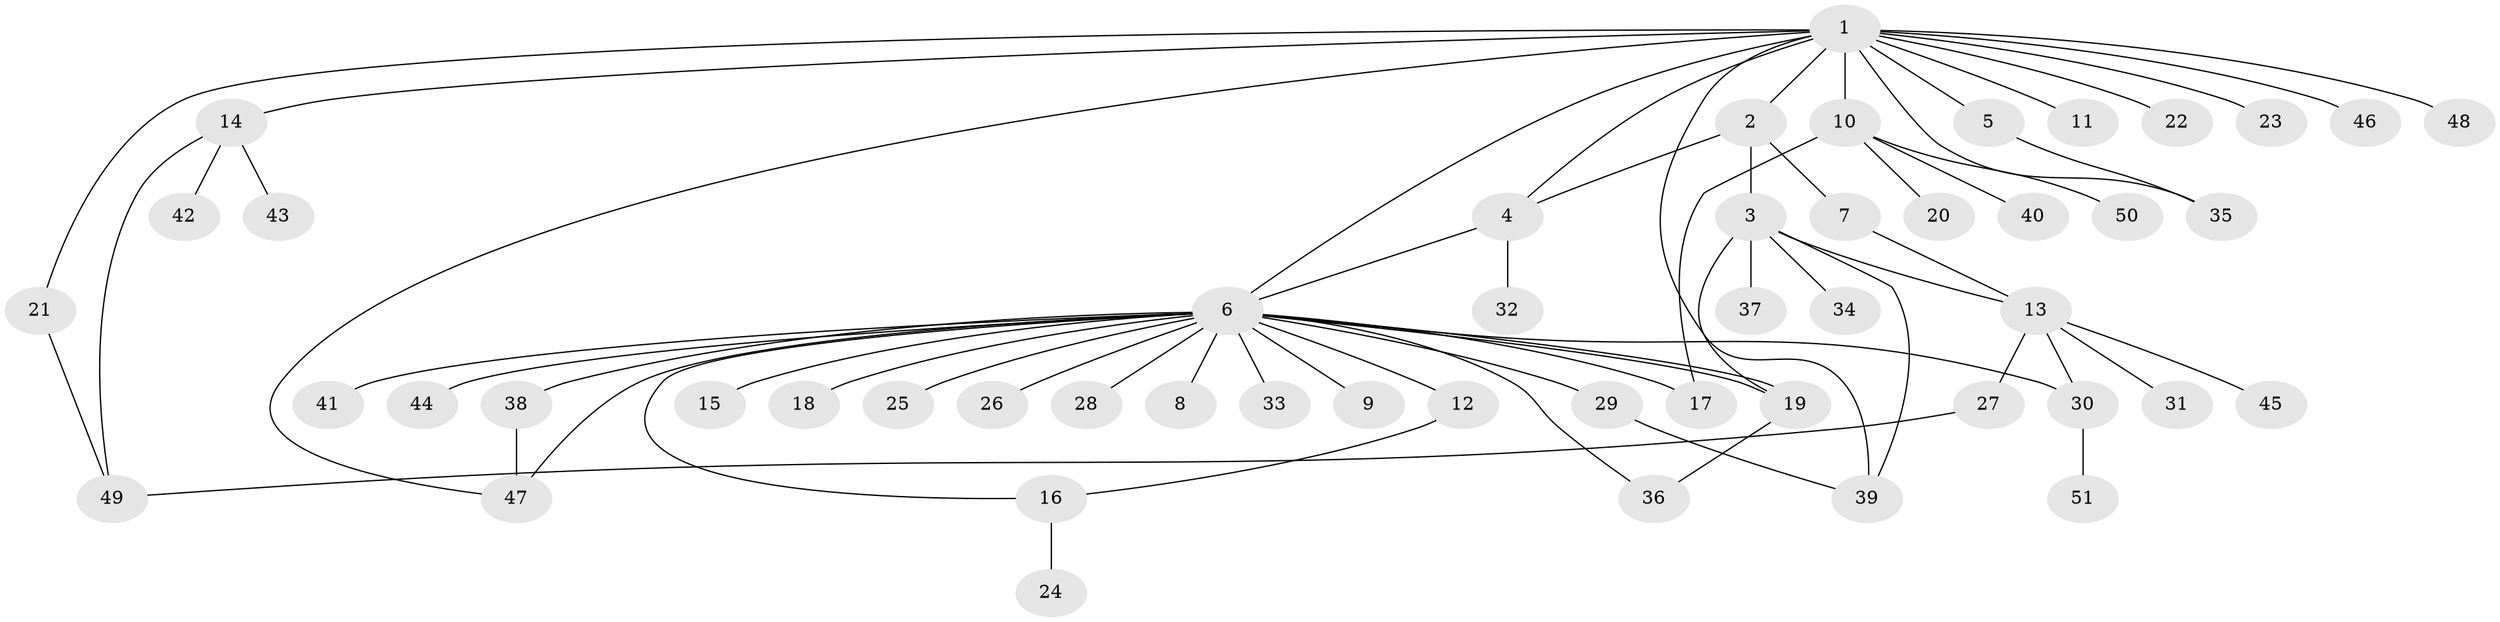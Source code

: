 // Generated by graph-tools (version 1.1) at 2025/11/02/27/25 16:11:12]
// undirected, 51 vertices, 66 edges
graph export_dot {
graph [start="1"]
  node [color=gray90,style=filled];
  1;
  2;
  3;
  4;
  5;
  6;
  7;
  8;
  9;
  10;
  11;
  12;
  13;
  14;
  15;
  16;
  17;
  18;
  19;
  20;
  21;
  22;
  23;
  24;
  25;
  26;
  27;
  28;
  29;
  30;
  31;
  32;
  33;
  34;
  35;
  36;
  37;
  38;
  39;
  40;
  41;
  42;
  43;
  44;
  45;
  46;
  47;
  48;
  49;
  50;
  51;
  1 -- 2;
  1 -- 4;
  1 -- 5;
  1 -- 6;
  1 -- 10;
  1 -- 11;
  1 -- 14;
  1 -- 21;
  1 -- 22;
  1 -- 23;
  1 -- 35;
  1 -- 39;
  1 -- 46;
  1 -- 47;
  1 -- 48;
  2 -- 3;
  2 -- 4;
  2 -- 7;
  3 -- 13;
  3 -- 19;
  3 -- 34;
  3 -- 37;
  3 -- 39;
  4 -- 6;
  4 -- 32;
  5 -- 35;
  6 -- 8;
  6 -- 9;
  6 -- 12;
  6 -- 15;
  6 -- 16;
  6 -- 17;
  6 -- 18;
  6 -- 19;
  6 -- 19;
  6 -- 25;
  6 -- 26;
  6 -- 28;
  6 -- 29;
  6 -- 30;
  6 -- 33;
  6 -- 36;
  6 -- 38;
  6 -- 41;
  6 -- 44;
  6 -- 47;
  7 -- 13;
  10 -- 17;
  10 -- 20;
  10 -- 40;
  10 -- 50;
  12 -- 16;
  13 -- 27;
  13 -- 30;
  13 -- 31;
  13 -- 45;
  14 -- 42;
  14 -- 43;
  14 -- 49;
  16 -- 24;
  19 -- 36;
  21 -- 49;
  27 -- 49;
  29 -- 39;
  30 -- 51;
  38 -- 47;
}
